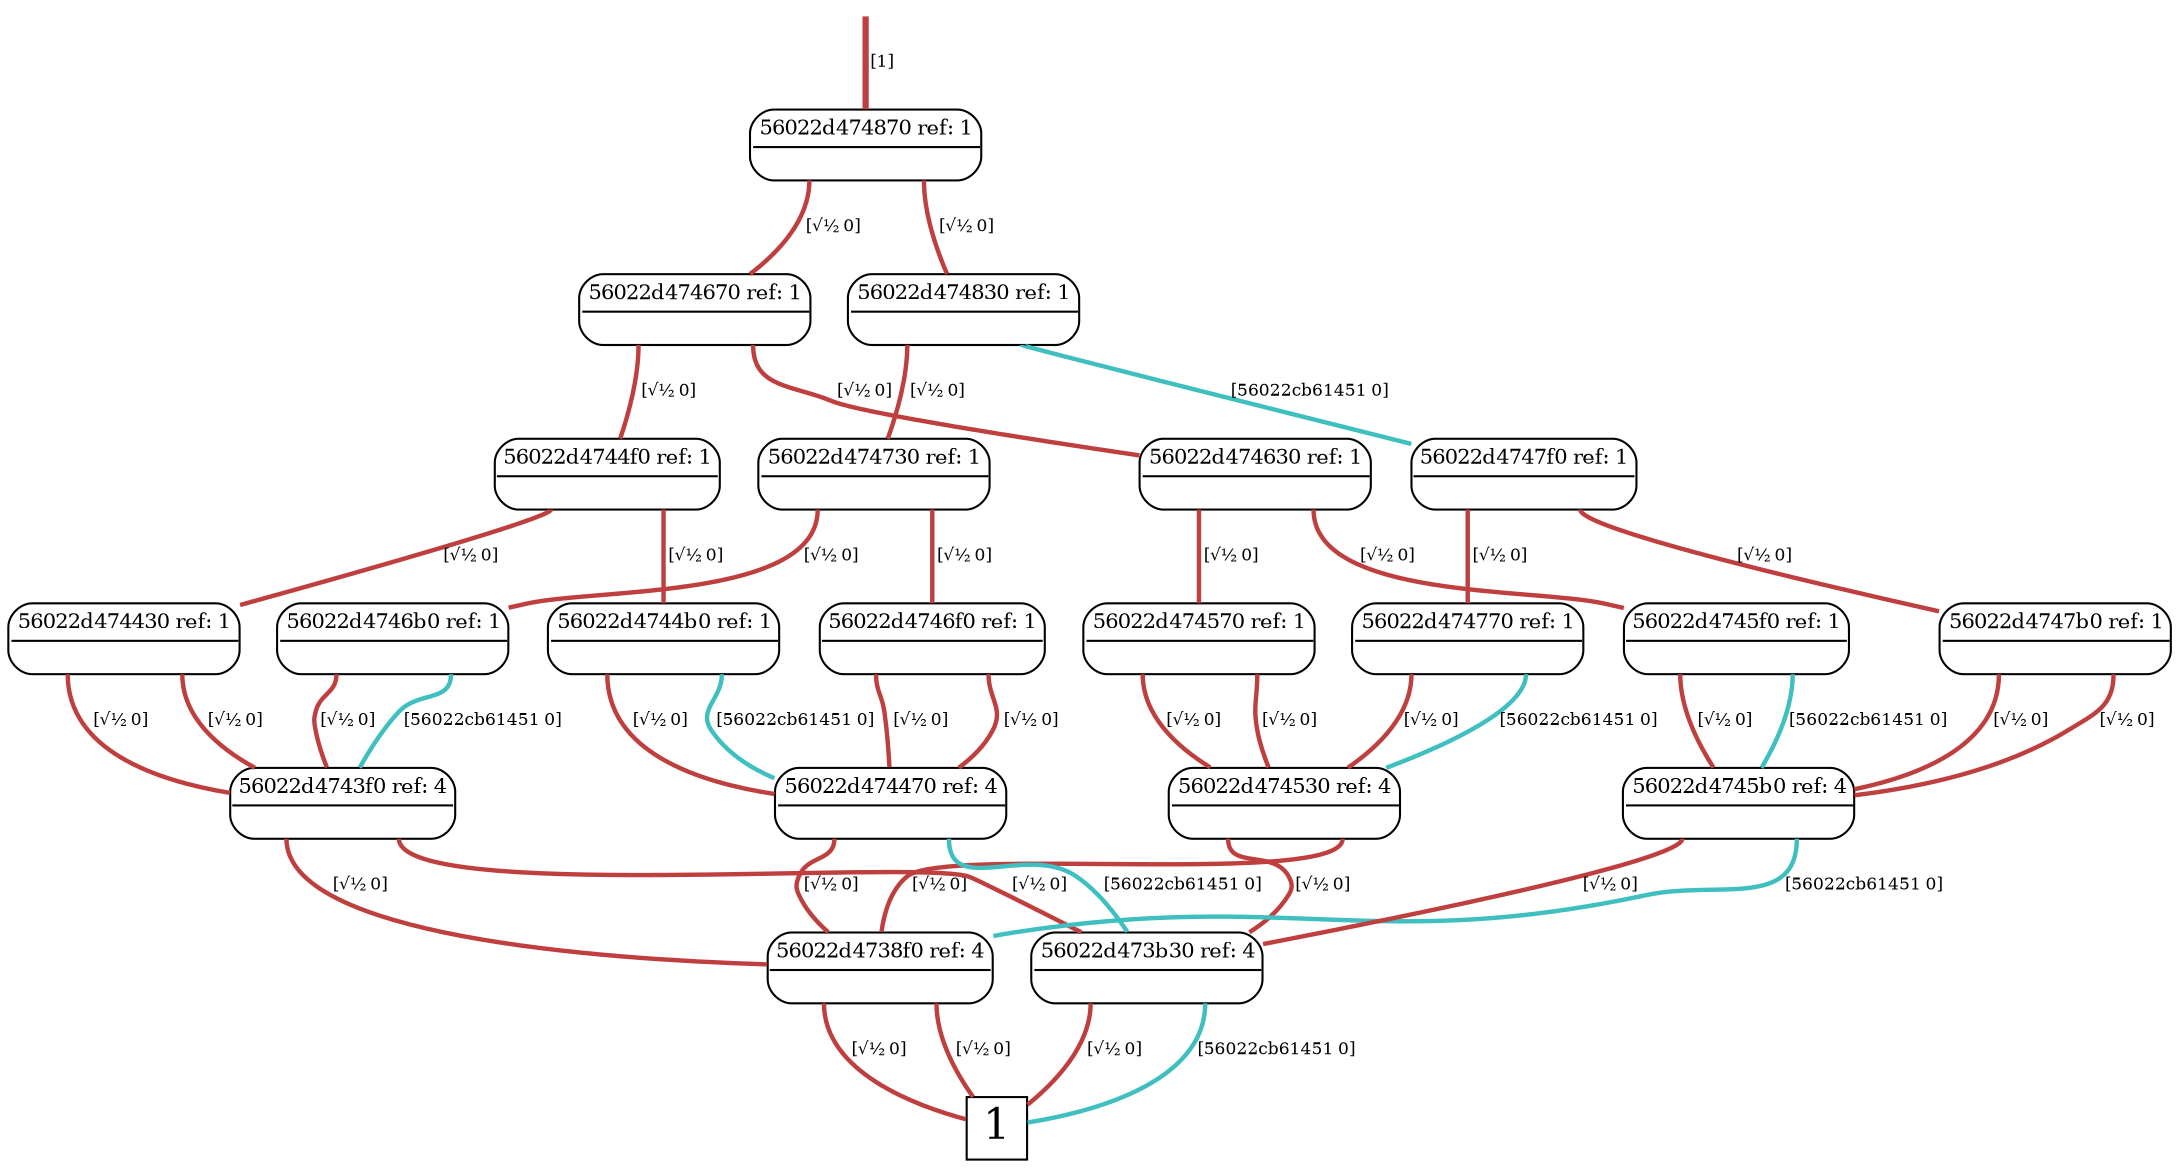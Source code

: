 digraph "DD" {graph[];node[shape=plain];edge[arrowhead=none]
root [label="",shape=point,style=invis]
t [label=<<font point-size="20">1</font>>,shape=box,tooltip="1",width=0.3,height=0.3]
root->238648[penwidth="3",tooltip="1" color="0.000 0.667 0.750",label=<<font point-size="8">&nbsp;[1]</font>>]
238648[label=<<font point-size="10"><table border="1" cellspacing="0" cellpadding="2" style="rounded"><tr><td colspan="2" border="1" sides="B">56022d474870 ref: 1</td></tr><tr><td port="0" href="javascript:;" border="0" tooltip="0.7071"><font color="white">&nbsp;0 </font></td><td port="1" href="javascript:;" border="0" tooltip="0.7071"><font color="white">&nbsp;0 </font></td></tr></table></font>>,tooltip="56022d474870"]
238648:1:s->238616[penwidth="2.12132",tooltip="0.7071" color="0.000 0.667 0.750",label=<<font point-size="8">&nbsp;[√½ 0]</font>>]
238648:0:s->238392[penwidth="2.12132",tooltip="0.7071" color="0.000 0.667 0.750",label=<<font point-size="8">&nbsp;[√½ 0]</font>>]
238616[label=<<font point-size="10"><table border="1" cellspacing="0" cellpadding="2" style="rounded"><tr><td colspan="2" border="1" sides="B">56022d474830 ref: 1</td></tr><tr><td port="0" href="javascript:;" border="0" tooltip="0.7071"><font color="white">&nbsp;0 </font></td><td port="1" href="javascript:;" border="0" tooltip="-0.7071"><font color="white">&nbsp;0 </font></td></tr></table></font>>,tooltip="56022d474830"]
238616:1:s->238584[penwidth="2.12132",tooltip="-0.7071" color="0.500 0.667 0.750",label=<<font point-size="8">&nbsp;[56022cb61451 0]</font>>]
238616:0:s->238488[penwidth="2.12132",tooltip="0.7071" color="0.000 0.667 0.750",label=<<font point-size="8">&nbsp;[√½ 0]</font>>]
238392[label=<<font point-size="10"><table border="1" cellspacing="0" cellpadding="2" style="rounded"><tr><td colspan="2" border="1" sides="B">56022d474670 ref: 1</td></tr><tr><td port="0" href="javascript:;" border="0" tooltip="0.7071"><font color="white">&nbsp;0 </font></td><td port="1" href="javascript:;" border="0" tooltip="0.7071"><font color="white">&nbsp;0 </font></td></tr></table></font>>,tooltip="56022d474670"]
238392:1:s->238360[penwidth="2.12132",tooltip="0.7071" color="0.000 0.667 0.750",label=<<font point-size="8">&nbsp;[√½ 0]</font>>]
238392:0:s->238200[penwidth="2.12132",tooltip="0.7071" color="0.000 0.667 0.750",label=<<font point-size="8">&nbsp;[√½ 0]</font>>]
238584[label=<<font point-size="10"><table border="1" cellspacing="0" cellpadding="2" style="rounded"><tr><td colspan="2" border="1" sides="B">56022d4747f0 ref: 1</td></tr><tr><td port="0" href="javascript:;" border="0" tooltip="0.7071"><font color="white">&nbsp;0 </font></td><td port="1" href="javascript:;" border="0" tooltip="0.7071"><font color="white">&nbsp;0 </font></td></tr></table></font>>,tooltip="56022d4747f0"]
238584:1:s->238552[penwidth="2.12132",tooltip="0.7071" color="0.000 0.667 0.750",label=<<font point-size="8">&nbsp;[√½ 0]</font>>]
238584:0:s->238520[penwidth="2.12132",tooltip="0.7071" color="0.000 0.667 0.750",label=<<font point-size="8">&nbsp;[√½ 0]</font>>]
238360[label=<<font point-size="10"><table border="1" cellspacing="0" cellpadding="2" style="rounded"><tr><td colspan="2" border="1" sides="B">56022d474630 ref: 1</td></tr><tr><td port="0" href="javascript:;" border="0" tooltip="0.7071"><font color="white">&nbsp;0 </font></td><td port="1" href="javascript:;" border="0" tooltip="0.7071"><font color="white">&nbsp;0 </font></td></tr></table></font>>,tooltip="56022d474630"]
238360:1:s->238328[penwidth="2.12132",tooltip="0.7071" color="0.000 0.667 0.750",label=<<font point-size="8">&nbsp;[√½ 0]</font>>]
238360:0:s->238264[penwidth="2.12132",tooltip="0.7071" color="0.000 0.667 0.750",label=<<font point-size="8">&nbsp;[√½ 0]</font>>]
238200[label=<<font point-size="10"><table border="1" cellspacing="0" cellpadding="2" style="rounded"><tr><td colspan="2" border="1" sides="B">56022d4744f0 ref: 1</td></tr><tr><td port="0" href="javascript:;" border="0" tooltip="0.7071"><font color="white">&nbsp;0 </font></td><td port="1" href="javascript:;" border="0" tooltip="0.7071"><font color="white">&nbsp;0 </font></td></tr></table></font>>,tooltip="56022d4744f0"]
238200:1:s->238168[penwidth="2.12132",tooltip="0.7071" color="0.000 0.667 0.750",label=<<font point-size="8">&nbsp;[√½ 0]</font>>]
238200:0:s->238104[penwidth="2.12132",tooltip="0.7071" color="0.000 0.667 0.750",label=<<font point-size="8">&nbsp;[√½ 0]</font>>]
238488[label=<<font point-size="10"><table border="1" cellspacing="0" cellpadding="2" style="rounded"><tr><td colspan="2" border="1" sides="B">56022d474730 ref: 1</td></tr><tr><td port="0" href="javascript:;" border="0" tooltip="0.7071"><font color="white">&nbsp;0 </font></td><td port="1" href="javascript:;" border="0" tooltip="0.7071"><font color="white">&nbsp;0 </font></td></tr></table></font>>,tooltip="56022d474730"]
238488:1:s->238456[penwidth="2.12132",tooltip="0.7071" color="0.000 0.667 0.750",label=<<font point-size="8">&nbsp;[√½ 0]</font>>]
238488:0:s->238424[penwidth="2.12132",tooltip="0.7071" color="0.000 0.667 0.750",label=<<font point-size="8">&nbsp;[√½ 0]</font>>]
238520[label=<<font point-size="10"><table border="1" cellspacing="0" cellpadding="2" style="rounded"><tr><td colspan="2" border="1" sides="B">56022d474770 ref: 1</td></tr><tr><td port="0" href="javascript:;" border="0" tooltip="0.7071"><font color="white">&nbsp;0 </font></td><td port="1" href="javascript:;" border="0" tooltip="-0.7071"><font color="white">&nbsp;0 </font></td></tr></table></font>>,tooltip="56022d474770"]
238520:1:s->238232[penwidth="2.12132",tooltip="-0.7071" color="0.500 0.667 0.750",label=<<font point-size="8">&nbsp;[56022cb61451 0]</font>>]
238520:0:s->238232[penwidth="2.12132",tooltip="0.7071" color="0.000 0.667 0.750",label=<<font point-size="8">&nbsp;[√½ 0]</font>>]
238168[label=<<font point-size="10"><table border="1" cellspacing="0" cellpadding="2" style="rounded"><tr><td colspan="2" border="1" sides="B">56022d4744b0 ref: 1</td></tr><tr><td port="0" href="javascript:;" border="0" tooltip="0.7071"><font color="white">&nbsp;0 </font></td><td port="1" href="javascript:;" border="0" tooltip="-0.7071"><font color="white">&nbsp;0 </font></td></tr></table></font>>,tooltip="56022d4744b0"]
238168:1:s->238136[penwidth="2.12132",tooltip="-0.7071" color="0.500 0.667 0.750",label=<<font point-size="8">&nbsp;[56022cb61451 0]</font>>]
238168:0:s->238136[penwidth="2.12132",tooltip="0.7071" color="0.000 0.667 0.750",label=<<font point-size="8">&nbsp;[√½ 0]</font>>]
238456[label=<<font point-size="10"><table border="1" cellspacing="0" cellpadding="2" style="rounded"><tr><td colspan="2" border="1" sides="B">56022d4746f0 ref: 1</td></tr><tr><td port="0" href="javascript:;" border="0" tooltip="0.7071"><font color="white">&nbsp;0 </font></td><td port="1" href="javascript:;" border="0" tooltip="0.7071"><font color="white">&nbsp;0 </font></td></tr></table></font>>,tooltip="56022d4746f0"]
238456:1:s->238136[penwidth="2.12132",tooltip="0.7071" color="0.000 0.667 0.750",label=<<font point-size="8">&nbsp;[√½ 0]</font>>]
238456:0:s->238136[penwidth="2.12132",tooltip="0.7071" color="0.000 0.667 0.750",label=<<font point-size="8">&nbsp;[√½ 0]</font>>]
238424[label=<<font point-size="10"><table border="1" cellspacing="0" cellpadding="2" style="rounded"><tr><td colspan="2" border="1" sides="B">56022d4746b0 ref: 1</td></tr><tr><td port="0" href="javascript:;" border="0" tooltip="0.7071"><font color="white">&nbsp;0 </font></td><td port="1" href="javascript:;" border="0" tooltip="-0.7071"><font color="white">&nbsp;0 </font></td></tr></table></font>>,tooltip="56022d4746b0"]
238424:1:s->238072[penwidth="2.12132",tooltip="-0.7071" color="0.500 0.667 0.750",label=<<font point-size="8">&nbsp;[56022cb61451 0]</font>>]
238424:0:s->238072[penwidth="2.12132",tooltip="0.7071" color="0.000 0.667 0.750",label=<<font point-size="8">&nbsp;[√½ 0]</font>>]
238104[label=<<font point-size="10"><table border="1" cellspacing="0" cellpadding="2" style="rounded"><tr><td colspan="2" border="1" sides="B">56022d474430 ref: 1</td></tr><tr><td port="0" href="javascript:;" border="0" tooltip="0.7071"><font color="white">&nbsp;0 </font></td><td port="1" href="javascript:;" border="0" tooltip="0.7071"><font color="white">&nbsp;0 </font></td></tr></table></font>>,tooltip="56022d474430"]
238104:1:s->238072[penwidth="2.12132",tooltip="0.7071" color="0.000 0.667 0.750",label=<<font point-size="8">&nbsp;[√½ 0]</font>>]
238104:0:s->238072[penwidth="2.12132",tooltip="0.7071" color="0.000 0.667 0.750",label=<<font point-size="8">&nbsp;[√½ 0]</font>>]
238328[label=<<font point-size="10"><table border="1" cellspacing="0" cellpadding="2" style="rounded"><tr><td colspan="2" border="1" sides="B">56022d4745f0 ref: 1</td></tr><tr><td port="0" href="javascript:;" border="0" tooltip="0.7071"><font color="white">&nbsp;0 </font></td><td port="1" href="javascript:;" border="0" tooltip="-0.7071"><font color="white">&nbsp;0 </font></td></tr></table></font>>,tooltip="56022d4745f0"]
238328:1:s->238296[penwidth="2.12132",tooltip="-0.7071" color="0.500 0.667 0.750",label=<<font point-size="8">&nbsp;[56022cb61451 0]</font>>]
238328:0:s->238296[penwidth="2.12132",tooltip="0.7071" color="0.000 0.667 0.750",label=<<font point-size="8">&nbsp;[√½ 0]</font>>]
238264[label=<<font point-size="10"><table border="1" cellspacing="0" cellpadding="2" style="rounded"><tr><td colspan="2" border="1" sides="B">56022d474570 ref: 1</td></tr><tr><td port="0" href="javascript:;" border="0" tooltip="0.7071"><font color="white">&nbsp;0 </font></td><td port="1" href="javascript:;" border="0" tooltip="0.7071"><font color="white">&nbsp;0 </font></td></tr></table></font>>,tooltip="56022d474570"]
238264:1:s->238232[penwidth="2.12132",tooltip="0.7071" color="0.000 0.667 0.750",label=<<font point-size="8">&nbsp;[√½ 0]</font>>]
238264:0:s->238232[penwidth="2.12132",tooltip="0.7071" color="0.000 0.667 0.750",label=<<font point-size="8">&nbsp;[√½ 0]</font>>]
238552[label=<<font point-size="10"><table border="1" cellspacing="0" cellpadding="2" style="rounded"><tr><td colspan="2" border="1" sides="B">56022d4747b0 ref: 1</td></tr><tr><td port="0" href="javascript:;" border="0" tooltip="0.7071"><font color="white">&nbsp;0 </font></td><td port="1" href="javascript:;" border="0" tooltip="0.7071"><font color="white">&nbsp;0 </font></td></tr></table></font>>,tooltip="56022d4747b0"]
238552:1:s->238296[penwidth="2.12132",tooltip="0.7071" color="0.000 0.667 0.750",label=<<font point-size="8">&nbsp;[√½ 0]</font>>]
238552:0:s->238296[penwidth="2.12132",tooltip="0.7071" color="0.000 0.667 0.750",label=<<font point-size="8">&nbsp;[√½ 0]</font>>]
238232[label=<<font point-size="10"><table border="1" cellspacing="0" cellpadding="2" style="rounded"><tr><td colspan="2" border="1" sides="B">56022d474530 ref: 4</td></tr><tr><td port="0" href="javascript:;" border="0" tooltip="0.7071"><font color="white">&nbsp;0 </font></td><td port="1" href="javascript:;" border="0" tooltip="0.7071"><font color="white">&nbsp;0 </font></td></tr></table></font>>,tooltip="56022d474530"]
238232:1:s->236664[penwidth="2.12132",tooltip="0.7071" color="0.000 0.667 0.750",label=<<font point-size="8">&nbsp;[√½ 0]</font>>]
238232:0:s->236952[penwidth="2.12132",tooltip="0.7071" color="0.000 0.667 0.750",label=<<font point-size="8">&nbsp;[√½ 0]</font>>]
238136[label=<<font point-size="10"><table border="1" cellspacing="0" cellpadding="2" style="rounded"><tr><td colspan="2" border="1" sides="B">56022d474470 ref: 4</td></tr><tr><td port="0" href="javascript:;" border="0" tooltip="0.7071"><font color="white">&nbsp;0 </font></td><td port="1" href="javascript:;" border="0" tooltip="-0.7071"><font color="white">&nbsp;0 </font></td></tr></table></font>>,tooltip="56022d474470"]
238136:1:s->236952[penwidth="2.12132",tooltip="-0.7071" color="0.500 0.667 0.750",label=<<font point-size="8">&nbsp;[56022cb61451 0]</font>>]
238136:0:s->236664[penwidth="2.12132",tooltip="0.7071" color="0.000 0.667 0.750",label=<<font point-size="8">&nbsp;[√½ 0]</font>>]
238296[label=<<font point-size="10"><table border="1" cellspacing="0" cellpadding="2" style="rounded"><tr><td colspan="2" border="1" sides="B">56022d4745b0 ref: 4</td></tr><tr><td port="0" href="javascript:;" border="0" tooltip="0.7071"><font color="white">&nbsp;0 </font></td><td port="1" href="javascript:;" border="0" tooltip="-0.7071"><font color="white">&nbsp;0 </font></td></tr></table></font>>,tooltip="56022d4745b0"]
238296:1:s->236664[penwidth="2.12132",tooltip="-0.7071" color="0.500 0.667 0.750",label=<<font point-size="8">&nbsp;[56022cb61451 0]</font>>]
238296:0:s->236952[penwidth="2.12132",tooltip="0.7071" color="0.000 0.667 0.750",label=<<font point-size="8">&nbsp;[√½ 0]</font>>]
238072[label=<<font point-size="10"><table border="1" cellspacing="0" cellpadding="2" style="rounded"><tr><td colspan="2" border="1" sides="B">56022d4743f0 ref: 4</td></tr><tr><td port="0" href="javascript:;" border="0" tooltip="0.7071"><font color="white">&nbsp;0 </font></td><td port="1" href="javascript:;" border="0" tooltip="0.7071"><font color="white">&nbsp;0 </font></td></tr></table></font>>,tooltip="56022d4743f0"]
238072:1:s->236952[penwidth="2.12132",tooltip="0.7071" color="0.000 0.667 0.750",label=<<font point-size="8">&nbsp;[√½ 0]</font>>]
238072:0:s->236664[penwidth="2.12132",tooltip="0.7071" color="0.000 0.667 0.750",label=<<font point-size="8">&nbsp;[√½ 0]</font>>]
236952[label=<<font point-size="10"><table border="1" cellspacing="0" cellpadding="2" style="rounded"><tr><td colspan="2" border="1" sides="B">56022d473b30 ref: 4</td></tr><tr><td port="0" href="javascript:;" border="0" tooltip="0.7071"><font color="white">&nbsp;0 </font></td><td port="1" href="javascript:;" border="0" tooltip="-0.7071"><font color="white">&nbsp;0 </font></td></tr></table></font>>,tooltip="56022d473b30"]
236952:1:s->t[penwidth="2.12132",tooltip="-0.7071" color="0.500 0.667 0.750",label=<<font point-size="8">&nbsp;[56022cb61451 0]</font>>]
236952:0:s->t[penwidth="2.12132",tooltip="0.7071" color="0.000 0.667 0.750",label=<<font point-size="8">&nbsp;[√½ 0]</font>>]
236664[label=<<font point-size="10"><table border="1" cellspacing="0" cellpadding="2" style="rounded"><tr><td colspan="2" border="1" sides="B">56022d4738f0 ref: 4</td></tr><tr><td port="0" href="javascript:;" border="0" tooltip="0.7071"><font color="white">&nbsp;0 </font></td><td port="1" href="javascript:;" border="0" tooltip="0.7071"><font color="white">&nbsp;0 </font></td></tr></table></font>>,tooltip="56022d4738f0"]
236664:1:s->t[penwidth="2.12132",tooltip="0.7071" color="0.000 0.667 0.750",label=<<font point-size="8">&nbsp;[√½ 0]</font>>]
236664:0:s->t[penwidth="2.12132",tooltip="0.7071" color="0.000 0.667 0.750",label=<<font point-size="8">&nbsp;[√½ 0]</font>>]
}
